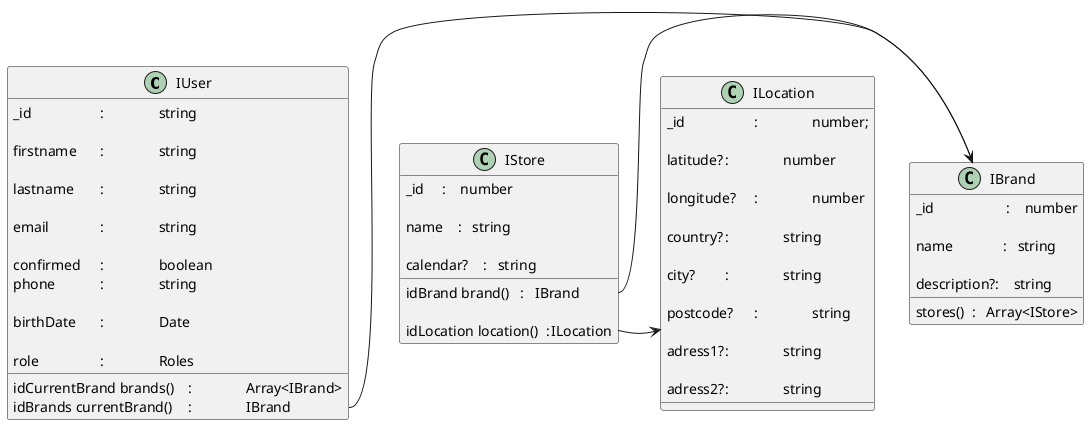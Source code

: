 @startuml

class IUser {
	_id			:		string

	firstname	:		string

	lastname	:		string

	email		:		string

	confirmed	:		boolean
	phone		:		string

	birthDate	:		Date

	role			:		Roles

	idCurrentBrand brands()	:		Array<IBrand>
	idBrands currentBrand()	:		IBrand
}

class IBrand {
	_id   		 :    number

    name		:   string

    description?:    string

    stores()  :   Array<IStore>
}

class IStore {

	_id     :    number

	name    :   string

	calendar?    :   string

	idBrand brand()   :   IBrand

	idLocation location()  :	ILocation
}

class ILocation {
	_id			:		number;

	latitude?	:		number

	longitude?	:		number

	country?	:		string

	city?		:		string

	postcode?	:		string

	adress1?	:		string

	adress2?	:		string
}

IUser::idBrands -> IBrand
IStore::idBrand -> IBrand
IStore::idLocation -> ILocation
@enduml